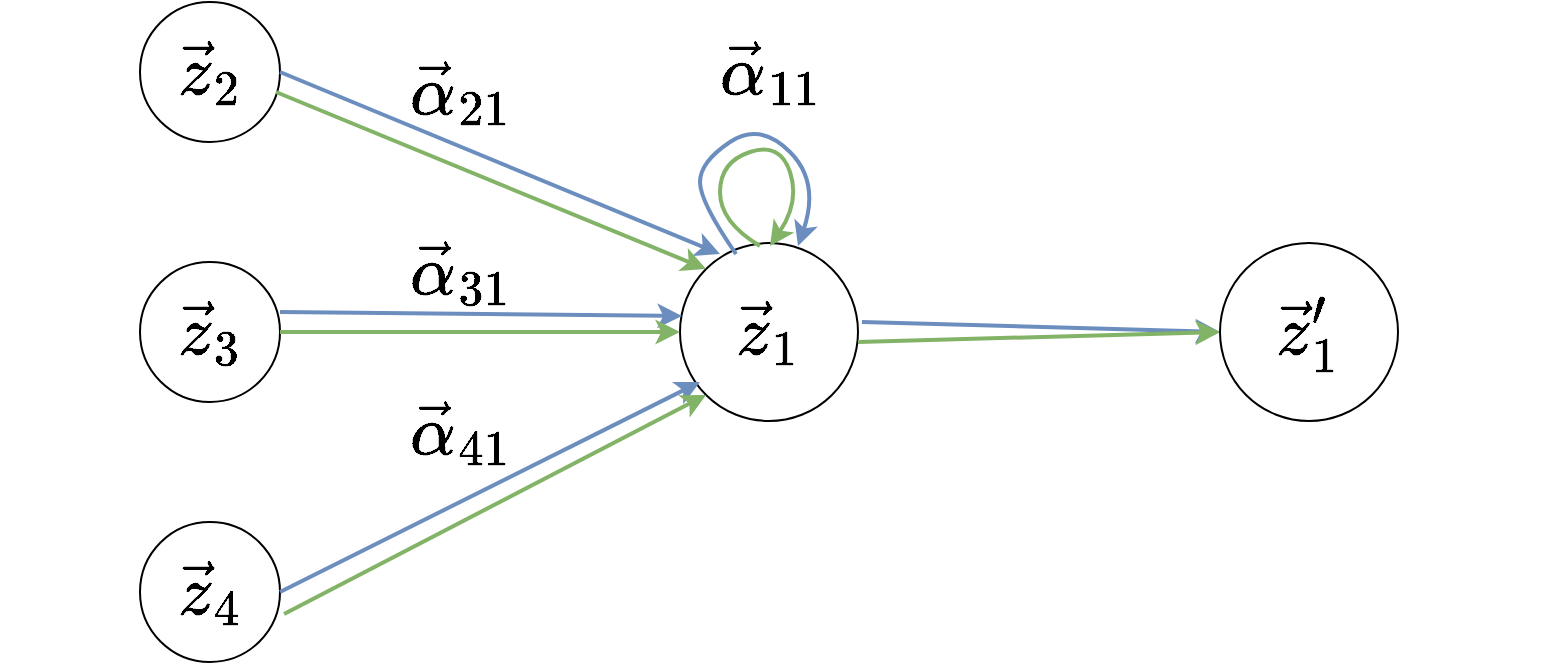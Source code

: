 <mxfile version="24.5.4" type="github">
  <diagram name="第 1 页" id="j26vempVxDxUi7KMocI5">
    <mxGraphModel dx="1434" dy="738" grid="1" gridSize="10" guides="1" tooltips="1" connect="1" arrows="1" fold="1" page="1" pageScale="1" pageWidth="827" pageHeight="1169" math="1" shadow="0">
      <root>
        <mxCell id="0" />
        <mxCell id="1" parent="0" />
        <mxCell id="epeXMBbqgZjnkjBMpl8b-1" value="&lt;font style=&quot;font-size: 30px;&quot;&gt;$$\vec{z}_{2}$$&lt;/font&gt;" style="ellipse;whiteSpace=wrap;html=1;aspect=fixed;rounded=1;fontSize=30;" parent="1" vertex="1">
          <mxGeometry x="110" y="200" width="70" height="70" as="geometry" />
        </mxCell>
        <mxCell id="epeXMBbqgZjnkjBMpl8b-6" value="$$\vec{z}_{1}$$" style="ellipse;whiteSpace=wrap;html=1;aspect=fixed;fontSize=30;rounded=1;" parent="1" vertex="1">
          <mxGeometry x="380" y="320.5" width="89" height="89" as="geometry" />
        </mxCell>
        <mxCell id="epeXMBbqgZjnkjBMpl8b-7" value="&lt;font style=&quot;font-size: 30px;&quot;&gt;$$\vec{z}_{4}$$&lt;/font&gt;" style="ellipse;whiteSpace=wrap;html=1;aspect=fixed;rounded=1;fontSize=30;" parent="1" vertex="1">
          <mxGeometry x="110" y="460" width="70" height="70" as="geometry" />
        </mxCell>
        <mxCell id="epeXMBbqgZjnkjBMpl8b-8" value="&lt;font style=&quot;font-size: 30px;&quot;&gt;$$\vec{z}_{3}$$&lt;/font&gt;" style="ellipse;whiteSpace=wrap;html=1;aspect=fixed;rounded=1;fontSize=30;" parent="1" vertex="1">
          <mxGeometry x="110" y="330" width="70" height="70" as="geometry" />
        </mxCell>
        <mxCell id="epeXMBbqgZjnkjBMpl8b-16" value="" style="endArrow=classic;html=1;rounded=1;exitX=1;exitY=0.5;exitDx=0;exitDy=0;fillColor=#dae8fc;strokeColor=#6c8ebf;strokeWidth=2;fontSize=30;" parent="1" source="epeXMBbqgZjnkjBMpl8b-1" edge="1">
          <mxGeometry width="50" height="50" relative="1" as="geometry">
            <mxPoint x="390" y="510" as="sourcePoint" />
            <mxPoint x="400" y="326" as="targetPoint" />
          </mxGeometry>
        </mxCell>
        <mxCell id="epeXMBbqgZjnkjBMpl8b-17" value="" style="endArrow=classic;html=1;rounded=1;exitX=0.971;exitY=0.643;exitDx=0;exitDy=0;fillColor=#d5e8d4;strokeColor=#82b366;strokeWidth=2;exitPerimeter=0;entryX=0;entryY=0;entryDx=0;entryDy=0;fontSize=30;" parent="1" source="epeXMBbqgZjnkjBMpl8b-1" target="epeXMBbqgZjnkjBMpl8b-6" edge="1">
          <mxGeometry width="50" height="50" relative="1" as="geometry">
            <mxPoint x="190" y="245" as="sourcePoint" />
            <mxPoint x="390" y="330" as="targetPoint" />
          </mxGeometry>
        </mxCell>
        <mxCell id="epeXMBbqgZjnkjBMpl8b-18" value="" style="endArrow=classic;html=1;rounded=1;exitX=1;exitY=0.357;exitDx=0;exitDy=0;entryX=0.011;entryY=0.41;entryDx=0;entryDy=0;fillColor=#dae8fc;strokeColor=#6c8ebf;strokeWidth=2;exitPerimeter=0;entryPerimeter=0;fontSize=30;" parent="1" source="epeXMBbqgZjnkjBMpl8b-8" target="epeXMBbqgZjnkjBMpl8b-6" edge="1">
          <mxGeometry width="50" height="50" relative="1" as="geometry">
            <mxPoint x="192" y="390" as="sourcePoint" />
            <mxPoint x="419" y="481" as="targetPoint" />
          </mxGeometry>
        </mxCell>
        <mxCell id="epeXMBbqgZjnkjBMpl8b-19" value="" style="endArrow=classic;html=1;rounded=1;exitX=1;exitY=0.5;exitDx=0;exitDy=0;fillColor=#d5e8d4;strokeColor=#82b366;strokeWidth=2;entryX=0;entryY=0.5;entryDx=0;entryDy=0;fontSize=30;" parent="1" source="epeXMBbqgZjnkjBMpl8b-8" target="epeXMBbqgZjnkjBMpl8b-6" edge="1">
          <mxGeometry width="50" height="50" relative="1" as="geometry">
            <mxPoint x="190" y="400" as="sourcePoint" />
            <mxPoint x="405" y="489" as="targetPoint" />
          </mxGeometry>
        </mxCell>
        <mxCell id="epeXMBbqgZjnkjBMpl8b-20" value="" style="endArrow=classic;html=1;rounded=1;exitX=1;exitY=0.5;exitDx=0;exitDy=0;entryX=0.112;entryY=0.781;entryDx=0;entryDy=0;entryPerimeter=0;fillColor=#dae8fc;strokeColor=#6c8ebf;strokeWidth=2;fontSize=30;" parent="1" source="epeXMBbqgZjnkjBMpl8b-7" target="epeXMBbqgZjnkjBMpl8b-6" edge="1">
          <mxGeometry width="50" height="50" relative="1" as="geometry">
            <mxPoint x="212" y="510" as="sourcePoint" />
            <mxPoint x="439" y="601" as="targetPoint" />
          </mxGeometry>
        </mxCell>
        <mxCell id="epeXMBbqgZjnkjBMpl8b-21" value="" style="endArrow=classic;html=1;rounded=1;exitX=1.029;exitY=0.657;exitDx=0;exitDy=0;fillColor=#d5e8d4;strokeColor=#82b366;strokeWidth=2;exitPerimeter=0;entryX=0;entryY=1;entryDx=0;entryDy=0;fontSize=30;" parent="1" source="epeXMBbqgZjnkjBMpl8b-7" target="epeXMBbqgZjnkjBMpl8b-6" edge="1">
          <mxGeometry width="50" height="50" relative="1" as="geometry">
            <mxPoint x="180" y="500" as="sourcePoint" />
            <mxPoint x="420" y="410" as="targetPoint" />
          </mxGeometry>
        </mxCell>
        <mxCell id="epeXMBbqgZjnkjBMpl8b-26" value="" style="curved=1;endArrow=classic;html=1;rounded=0;exitX=0.315;exitY=0.062;exitDx=0;exitDy=0;exitPerimeter=0;entryX=0.663;entryY=0.017;entryDx=0;entryDy=0;entryPerimeter=0;fillColor=#dae8fc;strokeColor=#6c8ebf;strokeWidth=2;fontSize=30;" parent="1" source="epeXMBbqgZjnkjBMpl8b-6" target="epeXMBbqgZjnkjBMpl8b-6" edge="1">
          <mxGeometry width="50" height="50" relative="1" as="geometry">
            <mxPoint x="410" y="280" as="sourcePoint" />
            <mxPoint x="430" y="330" as="targetPoint" />
            <Array as="points">
              <mxPoint x="390" y="300" />
              <mxPoint x="390" y="280" />
              <mxPoint x="420" y="260" />
              <mxPoint x="450" y="290" />
            </Array>
          </mxGeometry>
        </mxCell>
        <mxCell id="epeXMBbqgZjnkjBMpl8b-28" value="" style="curved=1;endArrow=classic;html=1;rounded=0;exitX=0.449;exitY=0.017;exitDx=0;exitDy=0;exitPerimeter=0;fillColor=#d5e8d4;strokeColor=#82b366;strokeWidth=2;fontSize=30;" parent="1" source="epeXMBbqgZjnkjBMpl8b-6" edge="1">
          <mxGeometry width="50" height="50" relative="1" as="geometry">
            <mxPoint x="410" y="320" as="sourcePoint" />
            <mxPoint x="425" y="322" as="targetPoint" />
            <Array as="points">
              <mxPoint x="400" y="310" />
              <mxPoint x="400" y="280" />
              <mxPoint x="430" y="270" />
              <mxPoint x="440" y="300" />
            </Array>
          </mxGeometry>
        </mxCell>
        <mxCell id="epeXMBbqgZjnkjBMpl8b-29" value="" style="endArrow=classic;html=1;rounded=1;exitX=1;exitY=0.5;exitDx=0;exitDy=0;fillColor=#dae8fc;strokeColor=#6c8ebf;strokeWidth=2;entryX=0;entryY=0.5;entryDx=0;entryDy=0;fontSize=30;" parent="1" target="epeXMBbqgZjnkjBMpl8b-31" edge="1">
          <mxGeometry width="50" height="50" relative="1" as="geometry">
            <mxPoint x="471" y="360" as="sourcePoint" />
            <mxPoint x="610" y="360" as="targetPoint" />
          </mxGeometry>
        </mxCell>
        <mxCell id="epeXMBbqgZjnkjBMpl8b-30" value="" style="endArrow=classic;html=1;rounded=1;exitX=0.971;exitY=0.643;exitDx=0;exitDy=0;fillColor=#d5e8d4;strokeColor=#82b366;strokeWidth=2;exitPerimeter=0;entryX=0;entryY=0.5;entryDx=0;entryDy=0;fontSize=30;" parent="1" target="epeXMBbqgZjnkjBMpl8b-31" edge="1">
          <mxGeometry width="50" height="50" relative="1" as="geometry">
            <mxPoint x="469" y="370" as="sourcePoint" />
            <mxPoint x="610" y="370" as="targetPoint" />
          </mxGeometry>
        </mxCell>
        <mxCell id="epeXMBbqgZjnkjBMpl8b-31" value="$$\vec{z}_1^\prime $$" style="ellipse;whiteSpace=wrap;html=1;aspect=fixed;fontSize=30;rounded=1;" parent="1" vertex="1">
          <mxGeometry x="650" y="320.5" width="89" height="89" as="geometry" />
        </mxCell>
        <mxCell id="epeXMBbqgZjnkjBMpl8b-32" value="$$\vec{\alpha}_{21}$$" style="text;html=1;align=center;verticalAlign=middle;resizable=0;points=[];autosize=1;strokeColor=none;fillColor=none;fontSize=30;" parent="1" vertex="1">
          <mxGeometry x="110" y="220" width="320" height="50" as="geometry" />
        </mxCell>
        <mxCell id="epeXMBbqgZjnkjBMpl8b-33" value="$$\vec{\alpha}_{41}$$" style="text;html=1;align=center;verticalAlign=middle;resizable=0;points=[];autosize=1;strokeColor=none;fillColor=none;fontSize=30;" parent="1" vertex="1">
          <mxGeometry x="110" y="390" width="320" height="50" as="geometry" />
        </mxCell>
        <mxCell id="epeXMBbqgZjnkjBMpl8b-34" value="$$\vec{\alpha}_{31}$$" style="text;html=1;align=center;verticalAlign=middle;resizable=0;points=[];autosize=1;strokeColor=none;fillColor=none;fontSize=30;" parent="1" vertex="1">
          <mxGeometry x="110" y="310" width="320" height="50" as="geometry" />
        </mxCell>
        <mxCell id="epeXMBbqgZjnkjBMpl8b-35" value="$$\vec{\alpha}_{11}$$" style="text;html=1;align=center;verticalAlign=middle;resizable=0;points=[];autosize=1;strokeColor=none;fillColor=none;fontSize=30;" parent="1" vertex="1">
          <mxGeometry x="269.5" y="210" width="310" height="50" as="geometry" />
        </mxCell>
      </root>
    </mxGraphModel>
  </diagram>
</mxfile>
